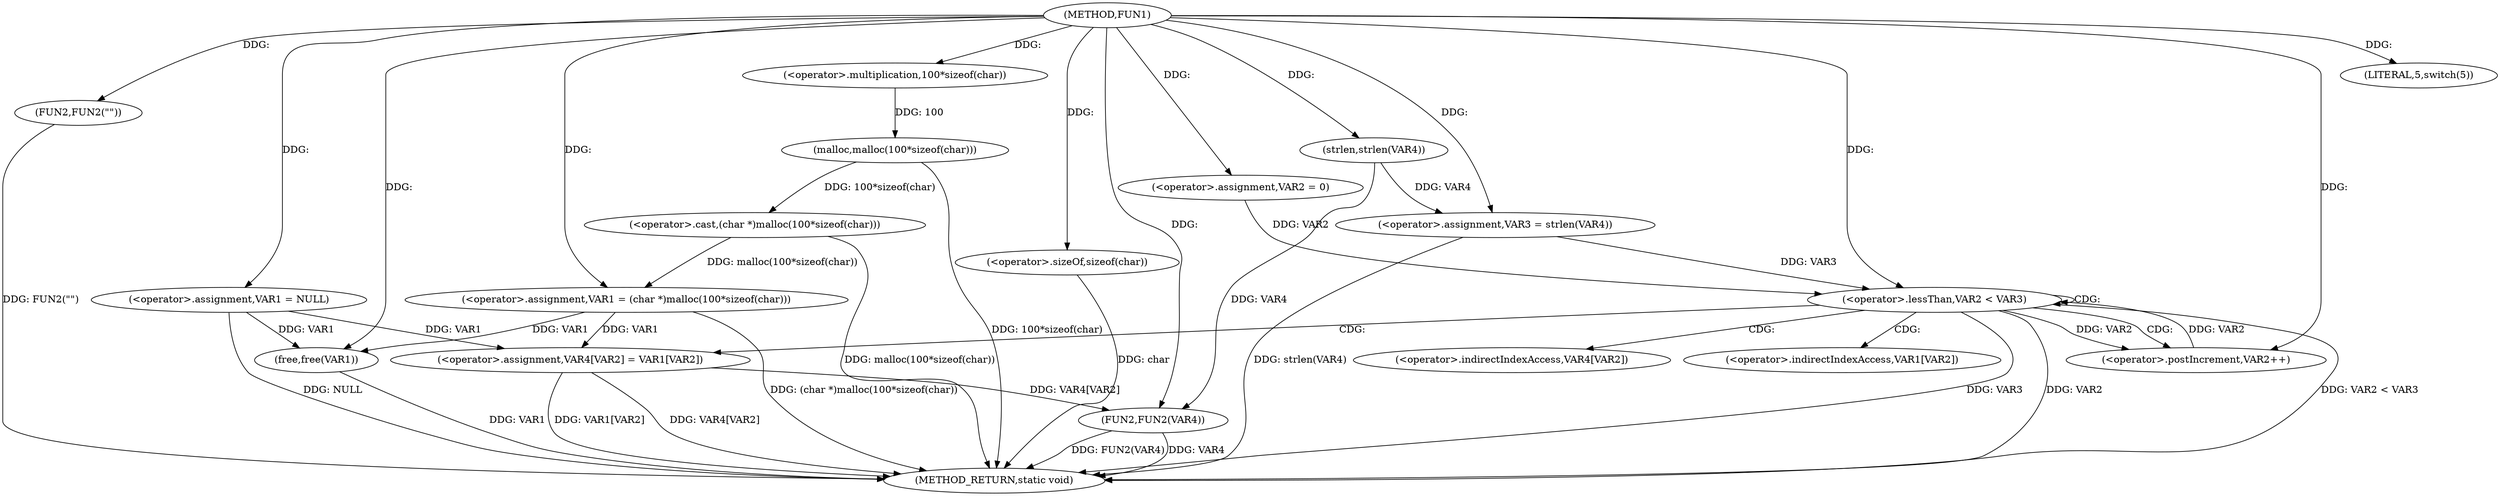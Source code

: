 digraph FUN1 {  
"1000100" [label = "(METHOD,FUN1)" ]
"1000153" [label = "(METHOD_RETURN,static void)" ]
"1000103" [label = "(<operator>.assignment,VAR1 = NULL)" ]
"1000107" [label = "(LITERAL,5,switch(5))" ]
"1000110" [label = "(FUN2,FUN2(\"\"))" ]
"1000114" [label = "(<operator>.assignment,VAR1 = (char *)malloc(100*sizeof(char)))" ]
"1000116" [label = "(<operator>.cast,(char *)malloc(100*sizeof(char)))" ]
"1000118" [label = "(malloc,malloc(100*sizeof(char)))" ]
"1000119" [label = "(<operator>.multiplication,100*sizeof(char))" ]
"1000121" [label = "(<operator>.sizeOf,sizeof(char))" ]
"1000128" [label = "(<operator>.assignment,VAR3 = strlen(VAR4))" ]
"1000130" [label = "(strlen,strlen(VAR4))" ]
"1000133" [label = "(<operator>.assignment,VAR2 = 0)" ]
"1000136" [label = "(<operator>.lessThan,VAR2 < VAR3)" ]
"1000139" [label = "(<operator>.postIncrement,VAR2++)" ]
"1000142" [label = "(<operator>.assignment,VAR4[VAR2] = VAR1[VAR2])" ]
"1000149" [label = "(FUN2,FUN2(VAR4))" ]
"1000151" [label = "(free,free(VAR1))" ]
"1000143" [label = "(<operator>.indirectIndexAccess,VAR4[VAR2])" ]
"1000146" [label = "(<operator>.indirectIndexAccess,VAR1[VAR2])" ]
  "1000128" -> "1000153"  [ label = "DDG: strlen(VAR4)"] 
  "1000103" -> "1000153"  [ label = "DDG: NULL"] 
  "1000151" -> "1000153"  [ label = "DDG: VAR1"] 
  "1000149" -> "1000153"  [ label = "DDG: FUN2(VAR4)"] 
  "1000116" -> "1000153"  [ label = "DDG: malloc(100*sizeof(char))"] 
  "1000110" -> "1000153"  [ label = "DDG: FUN2(\"\")"] 
  "1000149" -> "1000153"  [ label = "DDG: VAR4"] 
  "1000118" -> "1000153"  [ label = "DDG: 100*sizeof(char)"] 
  "1000142" -> "1000153"  [ label = "DDG: VAR1[VAR2]"] 
  "1000114" -> "1000153"  [ label = "DDG: (char *)malloc(100*sizeof(char))"] 
  "1000136" -> "1000153"  [ label = "DDG: VAR2"] 
  "1000142" -> "1000153"  [ label = "DDG: VAR4[VAR2]"] 
  "1000136" -> "1000153"  [ label = "DDG: VAR2 < VAR3"] 
  "1000121" -> "1000153"  [ label = "DDG: char"] 
  "1000136" -> "1000153"  [ label = "DDG: VAR3"] 
  "1000100" -> "1000103"  [ label = "DDG: "] 
  "1000100" -> "1000107"  [ label = "DDG: "] 
  "1000100" -> "1000110"  [ label = "DDG: "] 
  "1000116" -> "1000114"  [ label = "DDG: malloc(100*sizeof(char))"] 
  "1000100" -> "1000114"  [ label = "DDG: "] 
  "1000118" -> "1000116"  [ label = "DDG: 100*sizeof(char)"] 
  "1000119" -> "1000118"  [ label = "DDG: 100"] 
  "1000100" -> "1000119"  [ label = "DDG: "] 
  "1000100" -> "1000121"  [ label = "DDG: "] 
  "1000130" -> "1000128"  [ label = "DDG: VAR4"] 
  "1000100" -> "1000128"  [ label = "DDG: "] 
  "1000100" -> "1000130"  [ label = "DDG: "] 
  "1000100" -> "1000133"  [ label = "DDG: "] 
  "1000139" -> "1000136"  [ label = "DDG: VAR2"] 
  "1000133" -> "1000136"  [ label = "DDG: VAR2"] 
  "1000100" -> "1000136"  [ label = "DDG: "] 
  "1000128" -> "1000136"  [ label = "DDG: VAR3"] 
  "1000136" -> "1000139"  [ label = "DDG: VAR2"] 
  "1000100" -> "1000139"  [ label = "DDG: "] 
  "1000103" -> "1000142"  [ label = "DDG: VAR1"] 
  "1000114" -> "1000142"  [ label = "DDG: VAR1"] 
  "1000142" -> "1000149"  [ label = "DDG: VAR4[VAR2]"] 
  "1000130" -> "1000149"  [ label = "DDG: VAR4"] 
  "1000100" -> "1000149"  [ label = "DDG: "] 
  "1000103" -> "1000151"  [ label = "DDG: VAR1"] 
  "1000114" -> "1000151"  [ label = "DDG: VAR1"] 
  "1000100" -> "1000151"  [ label = "DDG: "] 
  "1000136" -> "1000143"  [ label = "CDG: "] 
  "1000136" -> "1000142"  [ label = "CDG: "] 
  "1000136" -> "1000139"  [ label = "CDG: "] 
  "1000136" -> "1000146"  [ label = "CDG: "] 
  "1000136" -> "1000136"  [ label = "CDG: "] 
}
